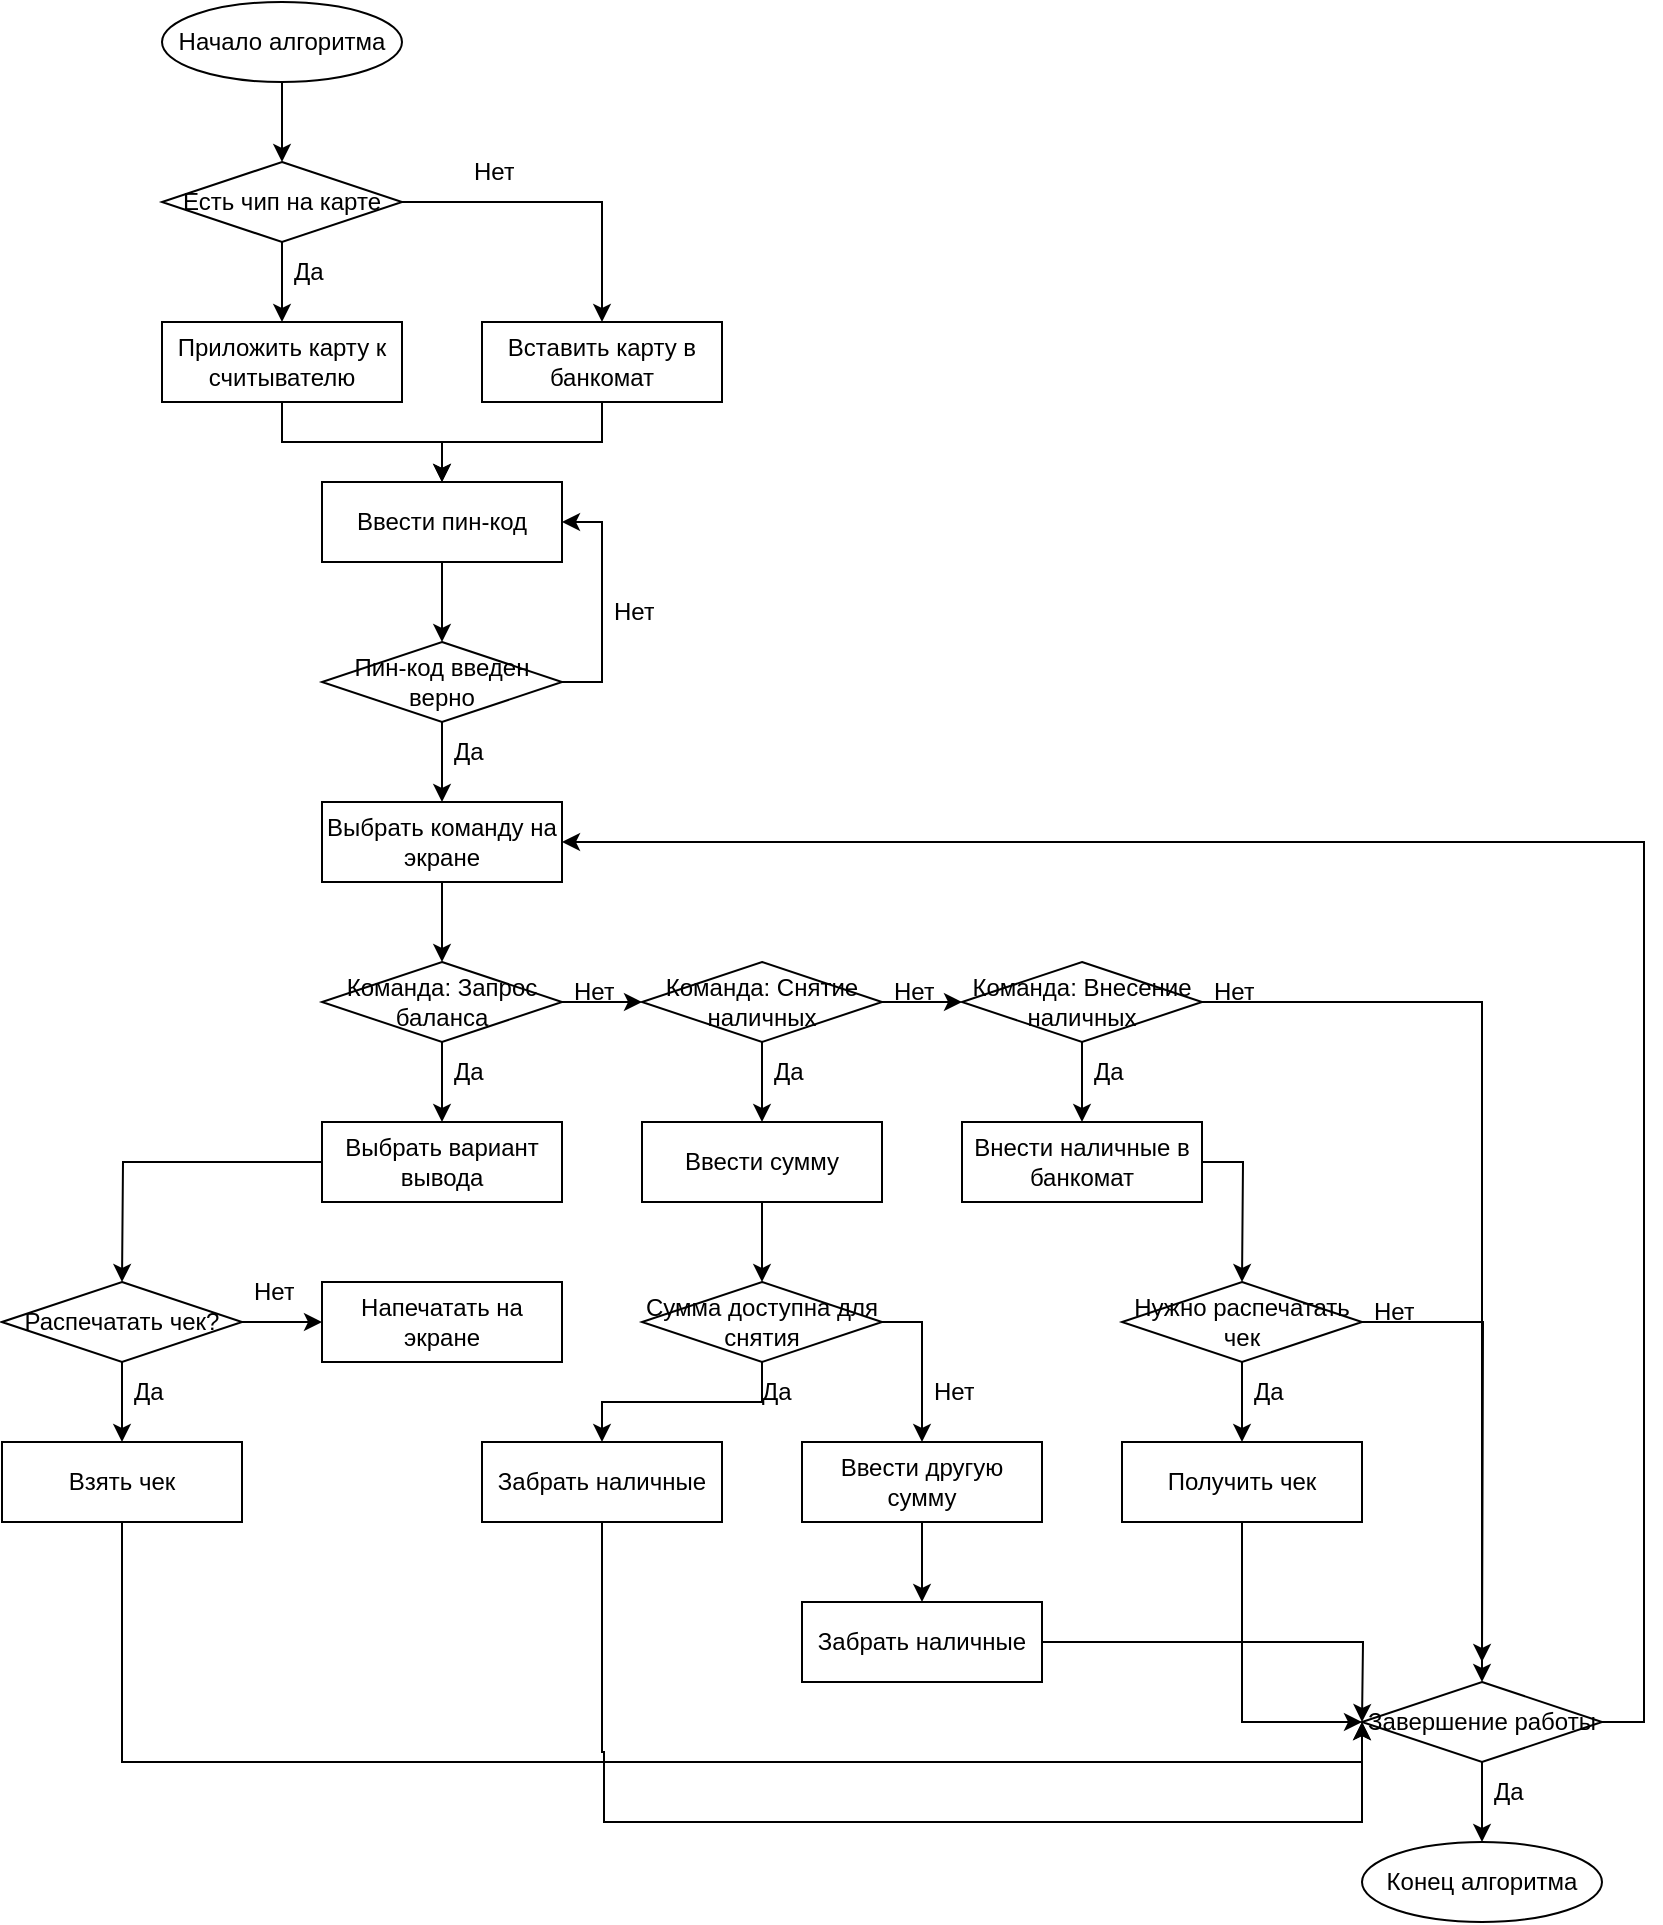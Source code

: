 <mxfile version="22.1.3" type="device">
  <diagram id="C5RBs43oDa-KdzZeNtuy" name="Page-1">
    <mxGraphModel dx="1122" dy="740" grid="1" gridSize="10" guides="1" tooltips="1" connect="1" arrows="1" fold="1" page="1" pageScale="1" pageWidth="827" pageHeight="1169" math="0" shadow="0">
      <root>
        <mxCell id="WIyWlLk6GJQsqaUBKTNV-0" />
        <mxCell id="WIyWlLk6GJQsqaUBKTNV-1" parent="WIyWlLk6GJQsqaUBKTNV-0" />
        <mxCell id="phmzc0bk1OuxTDMJxnuO-5" value="" style="edgeStyle=orthogonalEdgeStyle;rounded=0;orthogonalLoop=1;jettySize=auto;html=1;" edge="1" parent="WIyWlLk6GJQsqaUBKTNV-1" source="phmzc0bk1OuxTDMJxnuO-1" target="phmzc0bk1OuxTDMJxnuO-2">
          <mxGeometry relative="1" as="geometry" />
        </mxCell>
        <mxCell id="phmzc0bk1OuxTDMJxnuO-1" value="Начало алгоритма" style="ellipse;whiteSpace=wrap;html=1;" vertex="1" parent="WIyWlLk6GJQsqaUBKTNV-1">
          <mxGeometry x="80" y="80" width="120" height="40" as="geometry" />
        </mxCell>
        <mxCell id="phmzc0bk1OuxTDMJxnuO-6" value="" style="edgeStyle=orthogonalEdgeStyle;rounded=0;orthogonalLoop=1;jettySize=auto;html=1;" edge="1" parent="WIyWlLk6GJQsqaUBKTNV-1" source="phmzc0bk1OuxTDMJxnuO-2" target="phmzc0bk1OuxTDMJxnuO-3">
          <mxGeometry relative="1" as="geometry" />
        </mxCell>
        <mxCell id="phmzc0bk1OuxTDMJxnuO-7" style="edgeStyle=orthogonalEdgeStyle;rounded=0;orthogonalLoop=1;jettySize=auto;html=1;exitX=1;exitY=0.5;exitDx=0;exitDy=0;entryX=0.5;entryY=0;entryDx=0;entryDy=0;" edge="1" parent="WIyWlLk6GJQsqaUBKTNV-1" source="phmzc0bk1OuxTDMJxnuO-2" target="phmzc0bk1OuxTDMJxnuO-4">
          <mxGeometry relative="1" as="geometry" />
        </mxCell>
        <mxCell id="phmzc0bk1OuxTDMJxnuO-2" value="Есть чип на карте" style="rhombus;whiteSpace=wrap;html=1;" vertex="1" parent="WIyWlLk6GJQsqaUBKTNV-1">
          <mxGeometry x="80" y="160" width="120" height="40" as="geometry" />
        </mxCell>
        <mxCell id="phmzc0bk1OuxTDMJxnuO-21" value="" style="edgeStyle=orthogonalEdgeStyle;rounded=0;orthogonalLoop=1;jettySize=auto;html=1;" edge="1" parent="WIyWlLk6GJQsqaUBKTNV-1" source="phmzc0bk1OuxTDMJxnuO-3" target="phmzc0bk1OuxTDMJxnuO-20">
          <mxGeometry relative="1" as="geometry" />
        </mxCell>
        <mxCell id="phmzc0bk1OuxTDMJxnuO-3" value="Приложить карту к считывателю" style="rounded=0;whiteSpace=wrap;html=1;" vertex="1" parent="WIyWlLk6GJQsqaUBKTNV-1">
          <mxGeometry x="80" y="240" width="120" height="40" as="geometry" />
        </mxCell>
        <mxCell id="phmzc0bk1OuxTDMJxnuO-22" value="" style="edgeStyle=orthogonalEdgeStyle;rounded=0;orthogonalLoop=1;jettySize=auto;html=1;" edge="1" parent="WIyWlLk6GJQsqaUBKTNV-1" source="phmzc0bk1OuxTDMJxnuO-4" target="phmzc0bk1OuxTDMJxnuO-20">
          <mxGeometry relative="1" as="geometry" />
        </mxCell>
        <mxCell id="phmzc0bk1OuxTDMJxnuO-4" value="Вставить карту в банкомат" style="rounded=0;whiteSpace=wrap;html=1;" vertex="1" parent="WIyWlLk6GJQsqaUBKTNV-1">
          <mxGeometry x="240" y="240" width="120" height="40" as="geometry" />
        </mxCell>
        <mxCell id="phmzc0bk1OuxTDMJxnuO-8" value="Да" style="text;strokeColor=none;fillColor=none;align=left;verticalAlign=middle;spacingLeft=4;spacingRight=4;overflow=hidden;points=[[0,0.5],[1,0.5]];portConstraint=eastwest;rotatable=0;whiteSpace=wrap;html=1;" vertex="1" parent="WIyWlLk6GJQsqaUBKTNV-1">
          <mxGeometry x="140" y="200" width="80" height="30" as="geometry" />
        </mxCell>
        <mxCell id="phmzc0bk1OuxTDMJxnuO-9" value="Нет&lt;br&gt;" style="text;strokeColor=none;fillColor=none;align=left;verticalAlign=middle;spacingLeft=4;spacingRight=4;overflow=hidden;points=[[0,0.5],[1,0.5]];portConstraint=eastwest;rotatable=0;whiteSpace=wrap;html=1;" vertex="1" parent="WIyWlLk6GJQsqaUBKTNV-1">
          <mxGeometry x="230" y="150" width="80" height="30" as="geometry" />
        </mxCell>
        <mxCell id="phmzc0bk1OuxTDMJxnuO-18" value="" style="edgeStyle=orthogonalEdgeStyle;rounded=0;orthogonalLoop=1;jettySize=auto;html=1;" edge="1" parent="WIyWlLk6GJQsqaUBKTNV-1" source="phmzc0bk1OuxTDMJxnuO-10" target="phmzc0bk1OuxTDMJxnuO-13">
          <mxGeometry relative="1" as="geometry" />
        </mxCell>
        <mxCell id="phmzc0bk1OuxTDMJxnuO-10" value="Выбрать команду на экране" style="rounded=0;whiteSpace=wrap;html=1;" vertex="1" parent="WIyWlLk6GJQsqaUBKTNV-1">
          <mxGeometry x="160" y="480" width="120" height="40" as="geometry" />
        </mxCell>
        <mxCell id="phmzc0bk1OuxTDMJxnuO-30" value="" style="edgeStyle=orthogonalEdgeStyle;rounded=0;orthogonalLoop=1;jettySize=auto;html=1;" edge="1" parent="WIyWlLk6GJQsqaUBKTNV-1" source="phmzc0bk1OuxTDMJxnuO-13" target="phmzc0bk1OuxTDMJxnuO-29">
          <mxGeometry relative="1" as="geometry" />
        </mxCell>
        <mxCell id="phmzc0bk1OuxTDMJxnuO-31" value="" style="edgeStyle=orthogonalEdgeStyle;rounded=0;orthogonalLoop=1;jettySize=auto;html=1;" edge="1" parent="WIyWlLk6GJQsqaUBKTNV-1" source="phmzc0bk1OuxTDMJxnuO-13" target="phmzc0bk1OuxTDMJxnuO-14">
          <mxGeometry relative="1" as="geometry" />
        </mxCell>
        <mxCell id="phmzc0bk1OuxTDMJxnuO-13" value="Команда: Запрос баланса" style="rhombus;whiteSpace=wrap;html=1;" vertex="1" parent="WIyWlLk6GJQsqaUBKTNV-1">
          <mxGeometry x="160" y="560" width="120" height="40" as="geometry" />
        </mxCell>
        <mxCell id="phmzc0bk1OuxTDMJxnuO-37" value="" style="edgeStyle=orthogonalEdgeStyle;rounded=0;orthogonalLoop=1;jettySize=auto;html=1;" edge="1" parent="WIyWlLk6GJQsqaUBKTNV-1" source="phmzc0bk1OuxTDMJxnuO-14" target="phmzc0bk1OuxTDMJxnuO-35">
          <mxGeometry relative="1" as="geometry" />
        </mxCell>
        <mxCell id="phmzc0bk1OuxTDMJxnuO-38" value="" style="edgeStyle=orthogonalEdgeStyle;rounded=0;orthogonalLoop=1;jettySize=auto;html=1;" edge="1" parent="WIyWlLk6GJQsqaUBKTNV-1" source="phmzc0bk1OuxTDMJxnuO-14" target="phmzc0bk1OuxTDMJxnuO-17">
          <mxGeometry relative="1" as="geometry" />
        </mxCell>
        <mxCell id="phmzc0bk1OuxTDMJxnuO-14" value="Команда: Снятие наличных" style="rhombus;whiteSpace=wrap;html=1;" vertex="1" parent="WIyWlLk6GJQsqaUBKTNV-1">
          <mxGeometry x="320" y="560" width="120" height="40" as="geometry" />
        </mxCell>
        <mxCell id="phmzc0bk1OuxTDMJxnuO-39" value="" style="edgeStyle=orthogonalEdgeStyle;rounded=0;orthogonalLoop=1;jettySize=auto;html=1;" edge="1" parent="WIyWlLk6GJQsqaUBKTNV-1" source="phmzc0bk1OuxTDMJxnuO-17" target="phmzc0bk1OuxTDMJxnuO-36">
          <mxGeometry relative="1" as="geometry" />
        </mxCell>
        <mxCell id="phmzc0bk1OuxTDMJxnuO-81" style="edgeStyle=orthogonalEdgeStyle;rounded=0;orthogonalLoop=1;jettySize=auto;html=1;entryX=0.5;entryY=0;entryDx=0;entryDy=0;" edge="1" parent="WIyWlLk6GJQsqaUBKTNV-1" source="phmzc0bk1OuxTDMJxnuO-17" target="phmzc0bk1OuxTDMJxnuO-72">
          <mxGeometry relative="1" as="geometry" />
        </mxCell>
        <mxCell id="phmzc0bk1OuxTDMJxnuO-17" value="Команда: Внесение наличных" style="rhombus;whiteSpace=wrap;html=1;" vertex="1" parent="WIyWlLk6GJQsqaUBKTNV-1">
          <mxGeometry x="480" y="560" width="120" height="40" as="geometry" />
        </mxCell>
        <mxCell id="phmzc0bk1OuxTDMJxnuO-24" value="" style="edgeStyle=orthogonalEdgeStyle;rounded=0;orthogonalLoop=1;jettySize=auto;html=1;" edge="1" parent="WIyWlLk6GJQsqaUBKTNV-1" source="phmzc0bk1OuxTDMJxnuO-20" target="phmzc0bk1OuxTDMJxnuO-23">
          <mxGeometry relative="1" as="geometry" />
        </mxCell>
        <mxCell id="phmzc0bk1OuxTDMJxnuO-20" value="Ввести пин-код" style="rounded=0;whiteSpace=wrap;html=1;" vertex="1" parent="WIyWlLk6GJQsqaUBKTNV-1">
          <mxGeometry x="160" y="320" width="120" height="40" as="geometry" />
        </mxCell>
        <mxCell id="phmzc0bk1OuxTDMJxnuO-26" style="edgeStyle=orthogonalEdgeStyle;rounded=0;orthogonalLoop=1;jettySize=auto;html=1;exitX=1;exitY=0.5;exitDx=0;exitDy=0;entryX=1;entryY=0.5;entryDx=0;entryDy=0;" edge="1" parent="WIyWlLk6GJQsqaUBKTNV-1" source="phmzc0bk1OuxTDMJxnuO-23" target="phmzc0bk1OuxTDMJxnuO-20">
          <mxGeometry relative="1" as="geometry" />
        </mxCell>
        <mxCell id="phmzc0bk1OuxTDMJxnuO-28" value="" style="edgeStyle=orthogonalEdgeStyle;rounded=0;orthogonalLoop=1;jettySize=auto;html=1;" edge="1" parent="WIyWlLk6GJQsqaUBKTNV-1" source="phmzc0bk1OuxTDMJxnuO-23" target="phmzc0bk1OuxTDMJxnuO-10">
          <mxGeometry relative="1" as="geometry" />
        </mxCell>
        <mxCell id="phmzc0bk1OuxTDMJxnuO-23" value="Пин-код введен верно" style="rhombus;whiteSpace=wrap;html=1;" vertex="1" parent="WIyWlLk6GJQsqaUBKTNV-1">
          <mxGeometry x="160" y="400" width="120" height="40" as="geometry" />
        </mxCell>
        <mxCell id="phmzc0bk1OuxTDMJxnuO-25" value="Да" style="text;strokeColor=none;fillColor=none;align=left;verticalAlign=middle;spacingLeft=4;spacingRight=4;overflow=hidden;points=[[0,0.5],[1,0.5]];portConstraint=eastwest;rotatable=0;whiteSpace=wrap;html=1;" vertex="1" parent="WIyWlLk6GJQsqaUBKTNV-1">
          <mxGeometry x="220" y="440" width="80" height="30" as="geometry" />
        </mxCell>
        <mxCell id="phmzc0bk1OuxTDMJxnuO-27" value="Нет" style="text;strokeColor=none;fillColor=none;align=left;verticalAlign=middle;spacingLeft=4;spacingRight=4;overflow=hidden;points=[[0,0.5],[1,0.5]];portConstraint=eastwest;rotatable=0;whiteSpace=wrap;html=1;" vertex="1" parent="WIyWlLk6GJQsqaUBKTNV-1">
          <mxGeometry x="300" y="370" width="80" height="30" as="geometry" />
        </mxCell>
        <mxCell id="phmzc0bk1OuxTDMJxnuO-45" style="edgeStyle=orthogonalEdgeStyle;rounded=0;orthogonalLoop=1;jettySize=auto;html=1;" edge="1" parent="WIyWlLk6GJQsqaUBKTNV-1" source="phmzc0bk1OuxTDMJxnuO-29">
          <mxGeometry relative="1" as="geometry">
            <mxPoint x="60" y="720" as="targetPoint" />
          </mxGeometry>
        </mxCell>
        <mxCell id="phmzc0bk1OuxTDMJxnuO-29" value="Выбрать вариант вывода" style="rounded=0;whiteSpace=wrap;html=1;" vertex="1" parent="WIyWlLk6GJQsqaUBKTNV-1">
          <mxGeometry x="160" y="640" width="120" height="40" as="geometry" />
        </mxCell>
        <mxCell id="phmzc0bk1OuxTDMJxnuO-32" value="Да" style="text;strokeColor=none;fillColor=none;align=left;verticalAlign=middle;spacingLeft=4;spacingRight=4;overflow=hidden;points=[[0,0.5],[1,0.5]];portConstraint=eastwest;rotatable=0;whiteSpace=wrap;html=1;" vertex="1" parent="WIyWlLk6GJQsqaUBKTNV-1">
          <mxGeometry x="220" y="600" width="80" height="30" as="geometry" />
        </mxCell>
        <mxCell id="phmzc0bk1OuxTDMJxnuO-33" value="Нет" style="text;strokeColor=none;fillColor=none;align=left;verticalAlign=middle;spacingLeft=4;spacingRight=4;overflow=hidden;points=[[0,0.5],[1,0.5]];portConstraint=eastwest;rotatable=0;whiteSpace=wrap;html=1;" vertex="1" parent="WIyWlLk6GJQsqaUBKTNV-1">
          <mxGeometry x="280" y="560" width="80" height="30" as="geometry" />
        </mxCell>
        <mxCell id="phmzc0bk1OuxTDMJxnuO-57" value="" style="edgeStyle=orthogonalEdgeStyle;rounded=0;orthogonalLoop=1;jettySize=auto;html=1;" edge="1" parent="WIyWlLk6GJQsqaUBKTNV-1" source="phmzc0bk1OuxTDMJxnuO-35" target="phmzc0bk1OuxTDMJxnuO-54">
          <mxGeometry relative="1" as="geometry" />
        </mxCell>
        <mxCell id="phmzc0bk1OuxTDMJxnuO-35" value="Ввести сумму" style="rounded=0;whiteSpace=wrap;html=1;" vertex="1" parent="WIyWlLk6GJQsqaUBKTNV-1">
          <mxGeometry x="320" y="640" width="120" height="40" as="geometry" />
        </mxCell>
        <mxCell id="phmzc0bk1OuxTDMJxnuO-66" style="edgeStyle=orthogonalEdgeStyle;rounded=0;orthogonalLoop=1;jettySize=auto;html=1;entryX=0.5;entryY=0;entryDx=0;entryDy=0;" edge="1" parent="WIyWlLk6GJQsqaUBKTNV-1" source="phmzc0bk1OuxTDMJxnuO-36">
          <mxGeometry relative="1" as="geometry">
            <mxPoint x="620" y="720" as="targetPoint" />
          </mxGeometry>
        </mxCell>
        <mxCell id="phmzc0bk1OuxTDMJxnuO-36" value="Внести наличные в банкомат" style="rounded=0;whiteSpace=wrap;html=1;" vertex="1" parent="WIyWlLk6GJQsqaUBKTNV-1">
          <mxGeometry x="480" y="640" width="120" height="40" as="geometry" />
        </mxCell>
        <mxCell id="phmzc0bk1OuxTDMJxnuO-40" value="Нет" style="text;strokeColor=none;fillColor=none;align=left;verticalAlign=middle;spacingLeft=4;spacingRight=4;overflow=hidden;points=[[0,0.5],[1,0.5]];portConstraint=eastwest;rotatable=0;whiteSpace=wrap;html=1;" vertex="1" parent="WIyWlLk6GJQsqaUBKTNV-1">
          <mxGeometry x="440" y="560" width="80" height="30" as="geometry" />
        </mxCell>
        <mxCell id="phmzc0bk1OuxTDMJxnuO-41" value="Да" style="text;strokeColor=none;fillColor=none;align=left;verticalAlign=middle;spacingLeft=4;spacingRight=4;overflow=hidden;points=[[0,0.5],[1,0.5]];portConstraint=eastwest;rotatable=0;whiteSpace=wrap;html=1;" vertex="1" parent="WIyWlLk6GJQsqaUBKTNV-1">
          <mxGeometry x="380" y="600" width="80" height="30" as="geometry" />
        </mxCell>
        <mxCell id="phmzc0bk1OuxTDMJxnuO-42" value="Да" style="text;strokeColor=none;fillColor=none;align=left;verticalAlign=middle;spacingLeft=4;spacingRight=4;overflow=hidden;points=[[0,0.5],[1,0.5]];portConstraint=eastwest;rotatable=0;whiteSpace=wrap;html=1;" vertex="1" parent="WIyWlLk6GJQsqaUBKTNV-1">
          <mxGeometry x="540" y="600" width="80" height="30" as="geometry" />
        </mxCell>
        <mxCell id="phmzc0bk1OuxTDMJxnuO-48" value="" style="edgeStyle=orthogonalEdgeStyle;rounded=0;orthogonalLoop=1;jettySize=auto;html=1;" edge="1" parent="WIyWlLk6GJQsqaUBKTNV-1" source="phmzc0bk1OuxTDMJxnuO-46" target="phmzc0bk1OuxTDMJxnuO-47">
          <mxGeometry relative="1" as="geometry" />
        </mxCell>
        <mxCell id="phmzc0bk1OuxTDMJxnuO-52" value="" style="edgeStyle=orthogonalEdgeStyle;rounded=0;orthogonalLoop=1;jettySize=auto;html=1;" edge="1" parent="WIyWlLk6GJQsqaUBKTNV-1" source="phmzc0bk1OuxTDMJxnuO-46" target="phmzc0bk1OuxTDMJxnuO-50">
          <mxGeometry relative="1" as="geometry" />
        </mxCell>
        <mxCell id="phmzc0bk1OuxTDMJxnuO-46" value="Распечатать чек?" style="rhombus;whiteSpace=wrap;html=1;" vertex="1" parent="WIyWlLk6GJQsqaUBKTNV-1">
          <mxGeometry y="720" width="120" height="40" as="geometry" />
        </mxCell>
        <mxCell id="phmzc0bk1OuxTDMJxnuO-84" style="edgeStyle=orthogonalEdgeStyle;rounded=0;orthogonalLoop=1;jettySize=auto;html=1;entryX=0;entryY=0.5;entryDx=0;entryDy=0;" edge="1" parent="WIyWlLk6GJQsqaUBKTNV-1" source="phmzc0bk1OuxTDMJxnuO-47" target="phmzc0bk1OuxTDMJxnuO-72">
          <mxGeometry relative="1" as="geometry">
            <mxPoint x="180" y="960" as="targetPoint" />
            <Array as="points">
              <mxPoint x="60" y="960" />
              <mxPoint x="680" y="960" />
            </Array>
          </mxGeometry>
        </mxCell>
        <mxCell id="phmzc0bk1OuxTDMJxnuO-47" value="Взять чек&lt;br&gt;" style="rounded=0;whiteSpace=wrap;html=1;" vertex="1" parent="WIyWlLk6GJQsqaUBKTNV-1">
          <mxGeometry y="800" width="120" height="40" as="geometry" />
        </mxCell>
        <mxCell id="phmzc0bk1OuxTDMJxnuO-49" value="Да" style="text;strokeColor=none;fillColor=none;align=left;verticalAlign=middle;spacingLeft=4;spacingRight=4;overflow=hidden;points=[[0,0.5],[1,0.5]];portConstraint=eastwest;rotatable=0;whiteSpace=wrap;html=1;" vertex="1" parent="WIyWlLk6GJQsqaUBKTNV-1">
          <mxGeometry x="60" y="760" width="80" height="30" as="geometry" />
        </mxCell>
        <mxCell id="phmzc0bk1OuxTDMJxnuO-50" value="Напечатать на экране" style="rounded=0;whiteSpace=wrap;html=1;" vertex="1" parent="WIyWlLk6GJQsqaUBKTNV-1">
          <mxGeometry x="160" y="720" width="120" height="40" as="geometry" />
        </mxCell>
        <mxCell id="phmzc0bk1OuxTDMJxnuO-53" value="Нет" style="text;strokeColor=none;fillColor=none;align=left;verticalAlign=middle;spacingLeft=4;spacingRight=4;overflow=hidden;points=[[0,0.5],[1,0.5]];portConstraint=eastwest;rotatable=0;whiteSpace=wrap;html=1;" vertex="1" parent="WIyWlLk6GJQsqaUBKTNV-1">
          <mxGeometry x="120" y="710" width="80" height="30" as="geometry" />
        </mxCell>
        <mxCell id="phmzc0bk1OuxTDMJxnuO-58" value="" style="edgeStyle=orthogonalEdgeStyle;rounded=0;orthogonalLoop=1;jettySize=auto;html=1;" edge="1" parent="WIyWlLk6GJQsqaUBKTNV-1" source="phmzc0bk1OuxTDMJxnuO-54" target="phmzc0bk1OuxTDMJxnuO-56">
          <mxGeometry relative="1" as="geometry" />
        </mxCell>
        <mxCell id="phmzc0bk1OuxTDMJxnuO-61" style="edgeStyle=orthogonalEdgeStyle;rounded=0;orthogonalLoop=1;jettySize=auto;html=1;exitX=1;exitY=0.5;exitDx=0;exitDy=0;" edge="1" parent="WIyWlLk6GJQsqaUBKTNV-1" source="phmzc0bk1OuxTDMJxnuO-54" target="phmzc0bk1OuxTDMJxnuO-60">
          <mxGeometry relative="1" as="geometry" />
        </mxCell>
        <mxCell id="phmzc0bk1OuxTDMJxnuO-54" value="Сумма доступна для снятия" style="rhombus;whiteSpace=wrap;html=1;" vertex="1" parent="WIyWlLk6GJQsqaUBKTNV-1">
          <mxGeometry x="320" y="720" width="120" height="40" as="geometry" />
        </mxCell>
        <mxCell id="phmzc0bk1OuxTDMJxnuO-85" style="edgeStyle=orthogonalEdgeStyle;rounded=0;orthogonalLoop=1;jettySize=auto;html=1;entryX=0;entryY=0.5;entryDx=0;entryDy=0;" edge="1" parent="WIyWlLk6GJQsqaUBKTNV-1" source="phmzc0bk1OuxTDMJxnuO-56" target="phmzc0bk1OuxTDMJxnuO-72">
          <mxGeometry relative="1" as="geometry">
            <mxPoint x="300" y="1070" as="targetPoint" />
            <Array as="points">
              <mxPoint x="300" y="955" />
              <mxPoint x="301" y="955" />
              <mxPoint x="301" y="990" />
              <mxPoint x="680" y="990" />
            </Array>
          </mxGeometry>
        </mxCell>
        <mxCell id="phmzc0bk1OuxTDMJxnuO-56" value="Забрать наличные" style="rounded=0;whiteSpace=wrap;html=1;" vertex="1" parent="WIyWlLk6GJQsqaUBKTNV-1">
          <mxGeometry x="240" y="800" width="120" height="40" as="geometry" />
        </mxCell>
        <mxCell id="phmzc0bk1OuxTDMJxnuO-59" value="Да" style="text;strokeColor=none;fillColor=none;align=left;verticalAlign=middle;spacingLeft=4;spacingRight=4;overflow=hidden;points=[[0,0.5],[1,0.5]];portConstraint=eastwest;rotatable=0;whiteSpace=wrap;html=1;" vertex="1" parent="WIyWlLk6GJQsqaUBKTNV-1">
          <mxGeometry x="374" y="760" width="80" height="30" as="geometry" />
        </mxCell>
        <mxCell id="phmzc0bk1OuxTDMJxnuO-64" value="" style="edgeStyle=orthogonalEdgeStyle;rounded=0;orthogonalLoop=1;jettySize=auto;html=1;" edge="1" parent="WIyWlLk6GJQsqaUBKTNV-1" source="phmzc0bk1OuxTDMJxnuO-60" target="phmzc0bk1OuxTDMJxnuO-63">
          <mxGeometry relative="1" as="geometry" />
        </mxCell>
        <mxCell id="phmzc0bk1OuxTDMJxnuO-60" value="Ввести другую сумму" style="rounded=0;whiteSpace=wrap;html=1;" vertex="1" parent="WIyWlLk6GJQsqaUBKTNV-1">
          <mxGeometry x="400" y="800" width="120" height="40" as="geometry" />
        </mxCell>
        <mxCell id="phmzc0bk1OuxTDMJxnuO-62" value="Нет" style="text;strokeColor=none;fillColor=none;align=left;verticalAlign=middle;spacingLeft=4;spacingRight=4;overflow=hidden;points=[[0,0.5],[1,0.5]];portConstraint=eastwest;rotatable=0;whiteSpace=wrap;html=1;" vertex="1" parent="WIyWlLk6GJQsqaUBKTNV-1">
          <mxGeometry x="460" y="760" width="80" height="30" as="geometry" />
        </mxCell>
        <mxCell id="phmzc0bk1OuxTDMJxnuO-80" style="edgeStyle=orthogonalEdgeStyle;rounded=0;orthogonalLoop=1;jettySize=auto;html=1;" edge="1" parent="WIyWlLk6GJQsqaUBKTNV-1" source="phmzc0bk1OuxTDMJxnuO-63">
          <mxGeometry relative="1" as="geometry">
            <mxPoint x="680" y="940" as="targetPoint" />
          </mxGeometry>
        </mxCell>
        <mxCell id="phmzc0bk1OuxTDMJxnuO-63" value="Забрать наличные" style="rounded=0;whiteSpace=wrap;html=1;" vertex="1" parent="WIyWlLk6GJQsqaUBKTNV-1">
          <mxGeometry x="400" y="880" width="120" height="40" as="geometry" />
        </mxCell>
        <mxCell id="phmzc0bk1OuxTDMJxnuO-70" value="" style="edgeStyle=orthogonalEdgeStyle;rounded=0;orthogonalLoop=1;jettySize=auto;html=1;" edge="1" parent="WIyWlLk6GJQsqaUBKTNV-1" source="phmzc0bk1OuxTDMJxnuO-67" target="phmzc0bk1OuxTDMJxnuO-69">
          <mxGeometry relative="1" as="geometry" />
        </mxCell>
        <mxCell id="phmzc0bk1OuxTDMJxnuO-76" style="edgeStyle=orthogonalEdgeStyle;rounded=0;orthogonalLoop=1;jettySize=auto;html=1;" edge="1" parent="WIyWlLk6GJQsqaUBKTNV-1" source="phmzc0bk1OuxTDMJxnuO-67">
          <mxGeometry relative="1" as="geometry">
            <mxPoint x="740" y="910" as="targetPoint" />
          </mxGeometry>
        </mxCell>
        <mxCell id="phmzc0bk1OuxTDMJxnuO-67" value="Нужно распечатать чек" style="rhombus;whiteSpace=wrap;html=1;" vertex="1" parent="WIyWlLk6GJQsqaUBKTNV-1">
          <mxGeometry x="560" y="720" width="120" height="40" as="geometry" />
        </mxCell>
        <mxCell id="phmzc0bk1OuxTDMJxnuO-79" style="edgeStyle=orthogonalEdgeStyle;rounded=0;orthogonalLoop=1;jettySize=auto;html=1;entryX=0;entryY=0.5;entryDx=0;entryDy=0;" edge="1" parent="WIyWlLk6GJQsqaUBKTNV-1" source="phmzc0bk1OuxTDMJxnuO-69" target="phmzc0bk1OuxTDMJxnuO-72">
          <mxGeometry relative="1" as="geometry" />
        </mxCell>
        <mxCell id="phmzc0bk1OuxTDMJxnuO-69" value="Получить чек" style="rounded=0;whiteSpace=wrap;html=1;" vertex="1" parent="WIyWlLk6GJQsqaUBKTNV-1">
          <mxGeometry x="560" y="800" width="120" height="40" as="geometry" />
        </mxCell>
        <mxCell id="phmzc0bk1OuxTDMJxnuO-71" value="Да" style="text;strokeColor=none;fillColor=none;align=left;verticalAlign=middle;spacingLeft=4;spacingRight=4;overflow=hidden;points=[[0,0.5],[1,0.5]];portConstraint=eastwest;rotatable=0;whiteSpace=wrap;html=1;" vertex="1" parent="WIyWlLk6GJQsqaUBKTNV-1">
          <mxGeometry x="620" y="760" width="80" height="30" as="geometry" />
        </mxCell>
        <mxCell id="phmzc0bk1OuxTDMJxnuO-74" value="" style="edgeStyle=orthogonalEdgeStyle;rounded=0;orthogonalLoop=1;jettySize=auto;html=1;" edge="1" parent="WIyWlLk6GJQsqaUBKTNV-1" source="phmzc0bk1OuxTDMJxnuO-72" target="phmzc0bk1OuxTDMJxnuO-73">
          <mxGeometry relative="1" as="geometry" />
        </mxCell>
        <mxCell id="phmzc0bk1OuxTDMJxnuO-86" style="edgeStyle=orthogonalEdgeStyle;rounded=0;orthogonalLoop=1;jettySize=auto;html=1;entryX=1;entryY=0.5;entryDx=0;entryDy=0;" edge="1" parent="WIyWlLk6GJQsqaUBKTNV-1" source="phmzc0bk1OuxTDMJxnuO-72" target="phmzc0bk1OuxTDMJxnuO-10">
          <mxGeometry relative="1" as="geometry">
            <mxPoint x="820" y="470" as="targetPoint" />
            <Array as="points">
              <mxPoint x="821" y="940" />
              <mxPoint x="821" y="500" />
            </Array>
          </mxGeometry>
        </mxCell>
        <mxCell id="phmzc0bk1OuxTDMJxnuO-72" value="Завершение работы" style="rhombus;whiteSpace=wrap;html=1;" vertex="1" parent="WIyWlLk6GJQsqaUBKTNV-1">
          <mxGeometry x="680" y="920" width="120" height="40" as="geometry" />
        </mxCell>
        <mxCell id="phmzc0bk1OuxTDMJxnuO-73" value="Конец алгоритма" style="ellipse;whiteSpace=wrap;html=1;" vertex="1" parent="WIyWlLk6GJQsqaUBKTNV-1">
          <mxGeometry x="680" y="1000" width="120" height="40" as="geometry" />
        </mxCell>
        <mxCell id="phmzc0bk1OuxTDMJxnuO-75" value="Да" style="text;strokeColor=none;fillColor=none;align=left;verticalAlign=middle;spacingLeft=4;spacingRight=4;overflow=hidden;points=[[0,0.5],[1,0.5]];portConstraint=eastwest;rotatable=0;whiteSpace=wrap;html=1;" vertex="1" parent="WIyWlLk6GJQsqaUBKTNV-1">
          <mxGeometry x="740" y="960" width="80" height="30" as="geometry" />
        </mxCell>
        <mxCell id="phmzc0bk1OuxTDMJxnuO-77" value="Нет" style="text;strokeColor=none;fillColor=none;align=left;verticalAlign=middle;spacingLeft=4;spacingRight=4;overflow=hidden;points=[[0,0.5],[1,0.5]];portConstraint=eastwest;rotatable=0;whiteSpace=wrap;html=1;" vertex="1" parent="WIyWlLk6GJQsqaUBKTNV-1">
          <mxGeometry x="680" y="720" width="80" height="30" as="geometry" />
        </mxCell>
        <mxCell id="phmzc0bk1OuxTDMJxnuO-82" value="Нет" style="text;strokeColor=none;fillColor=none;align=left;verticalAlign=middle;spacingLeft=4;spacingRight=4;overflow=hidden;points=[[0,0.5],[1,0.5]];portConstraint=eastwest;rotatable=0;whiteSpace=wrap;html=1;" vertex="1" parent="WIyWlLk6GJQsqaUBKTNV-1">
          <mxGeometry x="600" y="560" width="80" height="30" as="geometry" />
        </mxCell>
      </root>
    </mxGraphModel>
  </diagram>
</mxfile>
